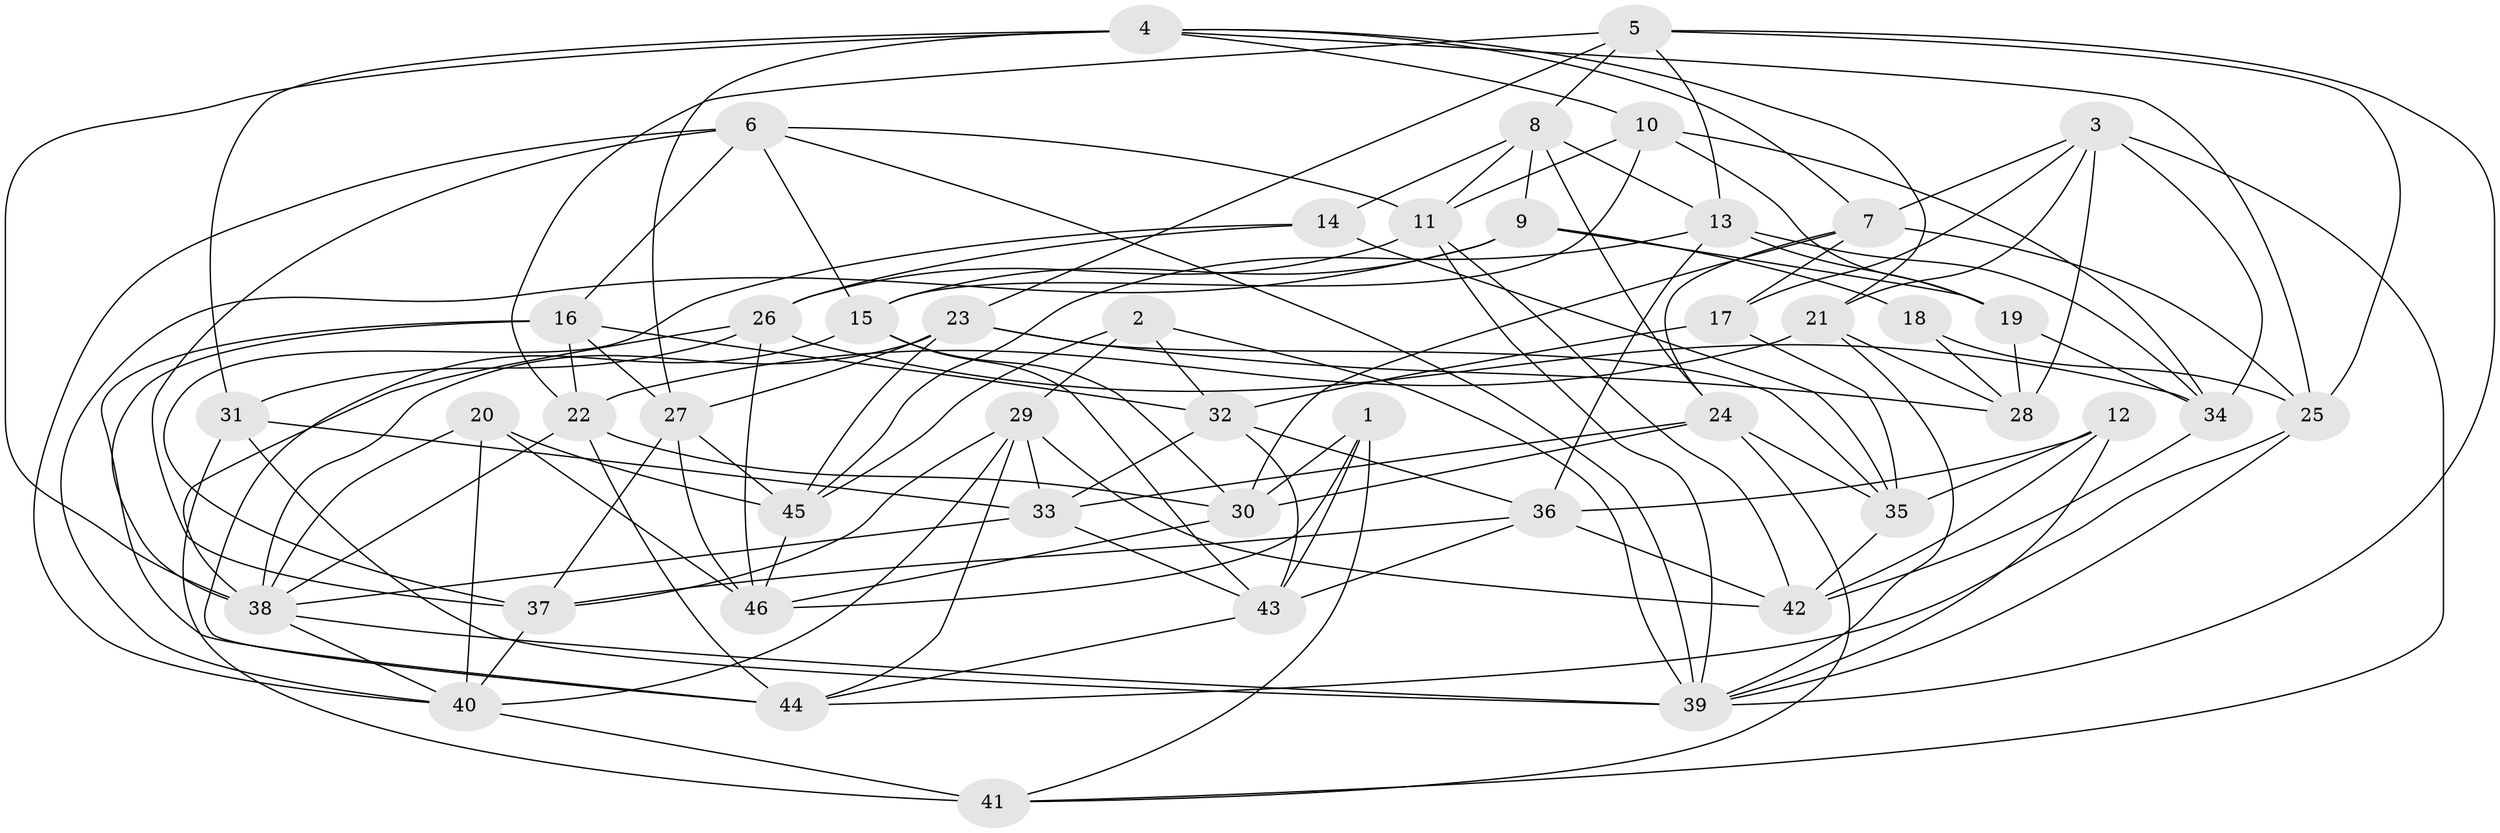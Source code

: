 // original degree distribution, {4: 1.0}
// Generated by graph-tools (version 1.1) at 2025/26/03/09/25 03:26:56]
// undirected, 46 vertices, 131 edges
graph export_dot {
graph [start="1"]
  node [color=gray90,style=filled];
  1;
  2;
  3;
  4;
  5;
  6;
  7;
  8;
  9;
  10;
  11;
  12;
  13;
  14;
  15;
  16;
  17;
  18;
  19;
  20;
  21;
  22;
  23;
  24;
  25;
  26;
  27;
  28;
  29;
  30;
  31;
  32;
  33;
  34;
  35;
  36;
  37;
  38;
  39;
  40;
  41;
  42;
  43;
  44;
  45;
  46;
  1 -- 30 [weight=1.0];
  1 -- 41 [weight=1.0];
  1 -- 43 [weight=1.0];
  1 -- 46 [weight=1.0];
  2 -- 29 [weight=1.0];
  2 -- 32 [weight=1.0];
  2 -- 39 [weight=1.0];
  2 -- 45 [weight=1.0];
  3 -- 7 [weight=1.0];
  3 -- 17 [weight=1.0];
  3 -- 21 [weight=1.0];
  3 -- 28 [weight=1.0];
  3 -- 34 [weight=1.0];
  3 -- 41 [weight=1.0];
  4 -- 7 [weight=1.0];
  4 -- 10 [weight=1.0];
  4 -- 21 [weight=1.0];
  4 -- 25 [weight=1.0];
  4 -- 27 [weight=1.0];
  4 -- 31 [weight=1.0];
  4 -- 38 [weight=2.0];
  5 -- 8 [weight=1.0];
  5 -- 13 [weight=1.0];
  5 -- 22 [weight=1.0];
  5 -- 23 [weight=1.0];
  5 -- 25 [weight=1.0];
  5 -- 39 [weight=1.0];
  6 -- 11 [weight=1.0];
  6 -- 15 [weight=1.0];
  6 -- 16 [weight=1.0];
  6 -- 37 [weight=1.0];
  6 -- 39 [weight=1.0];
  6 -- 40 [weight=1.0];
  7 -- 17 [weight=1.0];
  7 -- 24 [weight=1.0];
  7 -- 25 [weight=1.0];
  7 -- 30 [weight=1.0];
  8 -- 9 [weight=1.0];
  8 -- 11 [weight=1.0];
  8 -- 13 [weight=1.0];
  8 -- 14 [weight=1.0];
  8 -- 24 [weight=1.0];
  9 -- 15 [weight=1.0];
  9 -- 18 [weight=2.0];
  9 -- 19 [weight=1.0];
  9 -- 40 [weight=1.0];
  10 -- 11 [weight=1.0];
  10 -- 15 [weight=1.0];
  10 -- 19 [weight=2.0];
  10 -- 34 [weight=1.0];
  11 -- 26 [weight=1.0];
  11 -- 39 [weight=1.0];
  11 -- 42 [weight=1.0];
  12 -- 35 [weight=1.0];
  12 -- 36 [weight=1.0];
  12 -- 39 [weight=1.0];
  12 -- 42 [weight=1.0];
  13 -- 19 [weight=1.0];
  13 -- 34 [weight=1.0];
  13 -- 36 [weight=1.0];
  13 -- 45 [weight=1.0];
  14 -- 26 [weight=1.0];
  14 -- 35 [weight=1.0];
  14 -- 37 [weight=1.0];
  15 -- 30 [weight=1.0];
  15 -- 43 [weight=1.0];
  15 -- 44 [weight=1.0];
  16 -- 22 [weight=1.0];
  16 -- 27 [weight=1.0];
  16 -- 32 [weight=1.0];
  16 -- 38 [weight=1.0];
  16 -- 44 [weight=1.0];
  17 -- 32 [weight=1.0];
  17 -- 35 [weight=1.0];
  18 -- 25 [weight=1.0];
  18 -- 28 [weight=1.0];
  19 -- 28 [weight=1.0];
  19 -- 34 [weight=1.0];
  20 -- 38 [weight=1.0];
  20 -- 40 [weight=1.0];
  20 -- 45 [weight=1.0];
  20 -- 46 [weight=1.0];
  21 -- 22 [weight=1.0];
  21 -- 28 [weight=2.0];
  21 -- 39 [weight=1.0];
  22 -- 30 [weight=1.0];
  22 -- 38 [weight=1.0];
  22 -- 44 [weight=1.0];
  23 -- 27 [weight=1.0];
  23 -- 28 [weight=1.0];
  23 -- 35 [weight=1.0];
  23 -- 38 [weight=1.0];
  23 -- 45 [weight=1.0];
  24 -- 30 [weight=1.0];
  24 -- 33 [weight=1.0];
  24 -- 35 [weight=1.0];
  24 -- 41 [weight=1.0];
  25 -- 39 [weight=1.0];
  25 -- 44 [weight=1.0];
  26 -- 31 [weight=1.0];
  26 -- 34 [weight=1.0];
  26 -- 38 [weight=1.0];
  26 -- 46 [weight=1.0];
  27 -- 37 [weight=1.0];
  27 -- 45 [weight=1.0];
  27 -- 46 [weight=1.0];
  29 -- 33 [weight=1.0];
  29 -- 37 [weight=1.0];
  29 -- 40 [weight=1.0];
  29 -- 42 [weight=1.0];
  29 -- 44 [weight=1.0];
  30 -- 46 [weight=1.0];
  31 -- 33 [weight=1.0];
  31 -- 39 [weight=2.0];
  31 -- 41 [weight=1.0];
  32 -- 33 [weight=1.0];
  32 -- 36 [weight=1.0];
  32 -- 43 [weight=1.0];
  33 -- 38 [weight=1.0];
  33 -- 43 [weight=1.0];
  34 -- 42 [weight=1.0];
  35 -- 42 [weight=1.0];
  36 -- 37 [weight=1.0];
  36 -- 42 [weight=1.0];
  36 -- 43 [weight=1.0];
  37 -- 40 [weight=1.0];
  38 -- 39 [weight=1.0];
  38 -- 40 [weight=1.0];
  40 -- 41 [weight=2.0];
  43 -- 44 [weight=1.0];
  45 -- 46 [weight=1.0];
}

